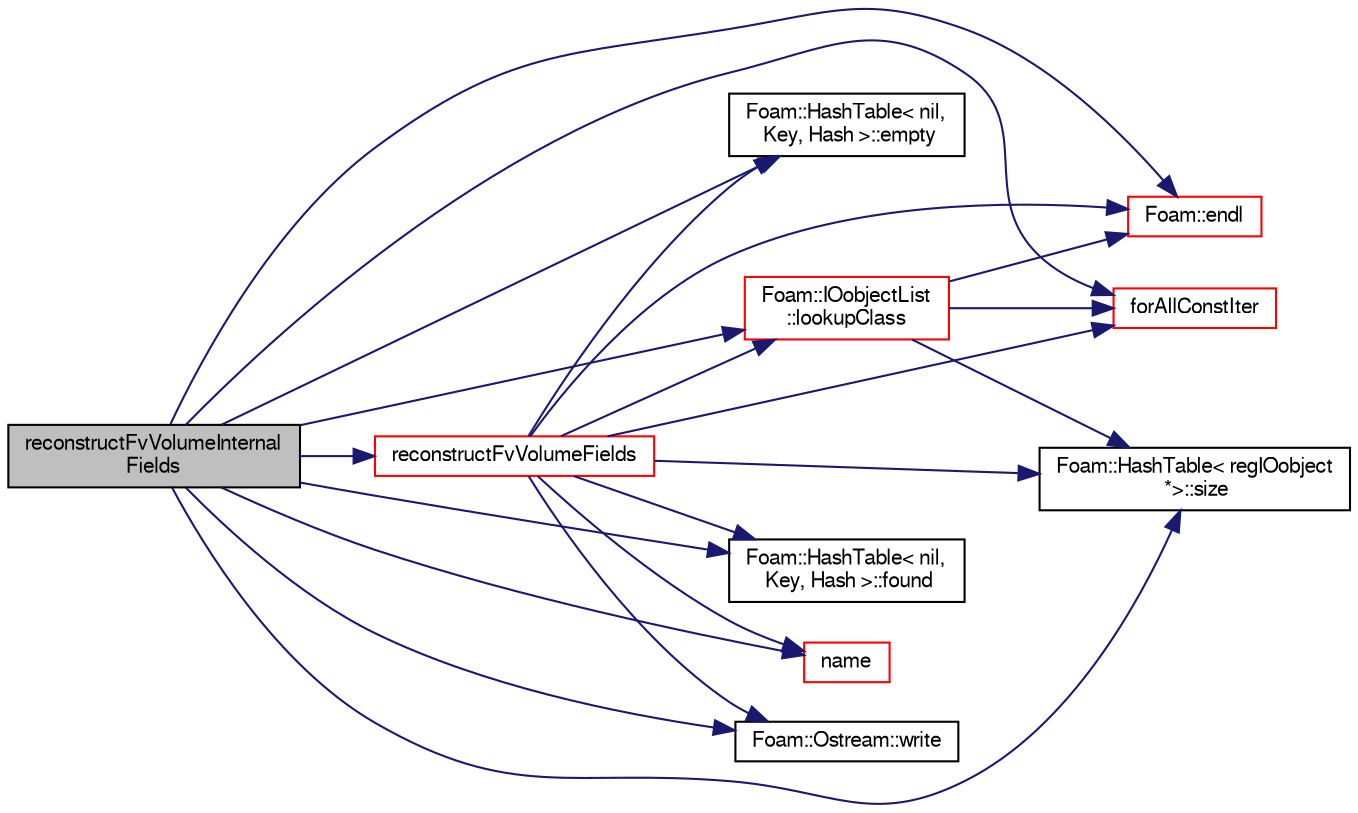 digraph "reconstructFvVolumeInternalFields"
{
  bgcolor="transparent";
  edge [fontname="FreeSans",fontsize="10",labelfontname="FreeSans",labelfontsize="10"];
  node [fontname="FreeSans",fontsize="10",shape=record];
  rankdir="LR";
  Node386 [label="reconstructFvVolumeInternal\lFields",height=0.2,width=0.4,color="black", fillcolor="grey75", style="filled", fontcolor="black"];
  Node386 -> Node387 [color="midnightblue",fontsize="10",style="solid",fontname="FreeSans"];
  Node387 [label="Foam::HashTable\< nil,\l Key, Hash \>::empty",height=0.2,width=0.4,color="black",URL="$a25702.html#a644718bb2fb240de962dc3c9a1fdf0dc",tooltip="Return true if the hash table is empty. "];
  Node386 -> Node388 [color="midnightblue",fontsize="10",style="solid",fontname="FreeSans"];
  Node388 [label="Foam::endl",height=0.2,width=0.4,color="red",URL="$a21124.html#a2db8fe02a0d3909e9351bb4275b23ce4",tooltip="Add newline and flush stream. "];
  Node386 -> Node390 [color="midnightblue",fontsize="10",style="solid",fontname="FreeSans"];
  Node390 [label="forAllConstIter",height=0.2,width=0.4,color="red",URL="$a38141.html#ae21e2836509b0fa7f7cedf6493b11b09"];
  Node386 -> Node690 [color="midnightblue",fontsize="10",style="solid",fontname="FreeSans"];
  Node690 [label="Foam::HashTable\< nil,\l Key, Hash \>::found",height=0.2,width=0.4,color="black",URL="$a25702.html#a9a7a02c333e3e98344a1e5b891c4d985",tooltip="Return true if hashedEntry is found in table. "];
  Node386 -> Node691 [color="midnightblue",fontsize="10",style="solid",fontname="FreeSans"];
  Node691 [label="Foam::IOobjectList\l::lookupClass",height=0.2,width=0.4,color="red",URL="$a26146.html#a7938dcd5dc3e8f28a630433cfa3f2a45",tooltip="Return the list for all IOobjects of a given class. "];
  Node691 -> Node638 [color="midnightblue",fontsize="10",style="solid",fontname="FreeSans"];
  Node638 [label="Foam::HashTable\< regIOobject\l *\>::size",height=0.2,width=0.4,color="black",URL="$a25702.html#a47b3bf30da1eb3ab8076b5fbe00e0494",tooltip="Return number of elements in table. "];
  Node691 -> Node390 [color="midnightblue",fontsize="10",style="solid",fontname="FreeSans"];
  Node691 -> Node388 [color="midnightblue",fontsize="10",style="solid",fontname="FreeSans"];
  Node386 -> Node681 [color="midnightblue",fontsize="10",style="solid",fontname="FreeSans"];
  Node681 [label="name",height=0.2,width=0.4,color="red",URL="$a12539.html#a82e193fb66ae8aade6c98ed7ff994906",tooltip="Return a string representation of a Scalar. "];
  Node386 -> Node692 [color="midnightblue",fontsize="10",style="solid",fontname="FreeSans"];
  Node692 [label="reconstructFvVolumeFields",height=0.2,width=0.4,color="red",URL="$a28646.html#a8d6a39c49209189dc1677e2985888107",tooltip="Read, reconstruct and write all/selected volume fields. "];
  Node692 -> Node691 [color="midnightblue",fontsize="10",style="solid",fontname="FreeSans"];
  Node692 -> Node638 [color="midnightblue",fontsize="10",style="solid",fontname="FreeSans"];
  Node692 -> Node388 [color="midnightblue",fontsize="10",style="solid",fontname="FreeSans"];
  Node692 -> Node390 [color="midnightblue",fontsize="10",style="solid",fontname="FreeSans"];
  Node692 -> Node387 [color="midnightblue",fontsize="10",style="solid",fontname="FreeSans"];
  Node692 -> Node690 [color="midnightblue",fontsize="10",style="solid",fontname="FreeSans"];
  Node692 -> Node681 [color="midnightblue",fontsize="10",style="solid",fontname="FreeSans"];
  Node692 -> Node660 [color="midnightblue",fontsize="10",style="solid",fontname="FreeSans"];
  Node660 [label="Foam::Ostream::write",height=0.2,width=0.4,color="black",URL="$a26238.html#a81a19ad9e4098b4701cc8bab9a59d78b",tooltip="Write next token to stream. "];
  Node386 -> Node638 [color="midnightblue",fontsize="10",style="solid",fontname="FreeSans"];
  Node386 -> Node660 [color="midnightblue",fontsize="10",style="solid",fontname="FreeSans"];
}
